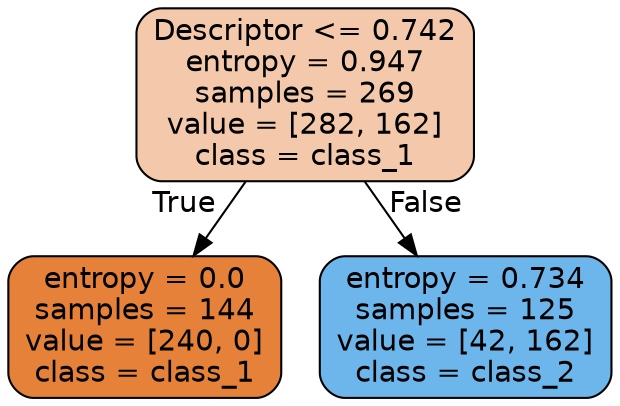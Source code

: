 digraph Tree {
node [shape=box, style="filled, rounded", color="black", fontname="helvetica"] ;
edge [fontname="helvetica"] ;
0 [label="Descriptor <= 0.742\nentropy = 0.947\nsamples = 269\nvalue = [282, 162]\nclass = class_1", fillcolor="#f4c9ab"] ;
1 [label="entropy = 0.0\nsamples = 144\nvalue = [240, 0]\nclass = class_1", fillcolor="#e58139"] ;
0 -> 1 [labeldistance=2.5, labelangle=45, headlabel="True"] ;
2 [label="entropy = 0.734\nsamples = 125\nvalue = [42, 162]\nclass = class_2", fillcolor="#6cb6ec"] ;
0 -> 2 [labeldistance=2.5, labelangle=-45, headlabel="False"] ;
}